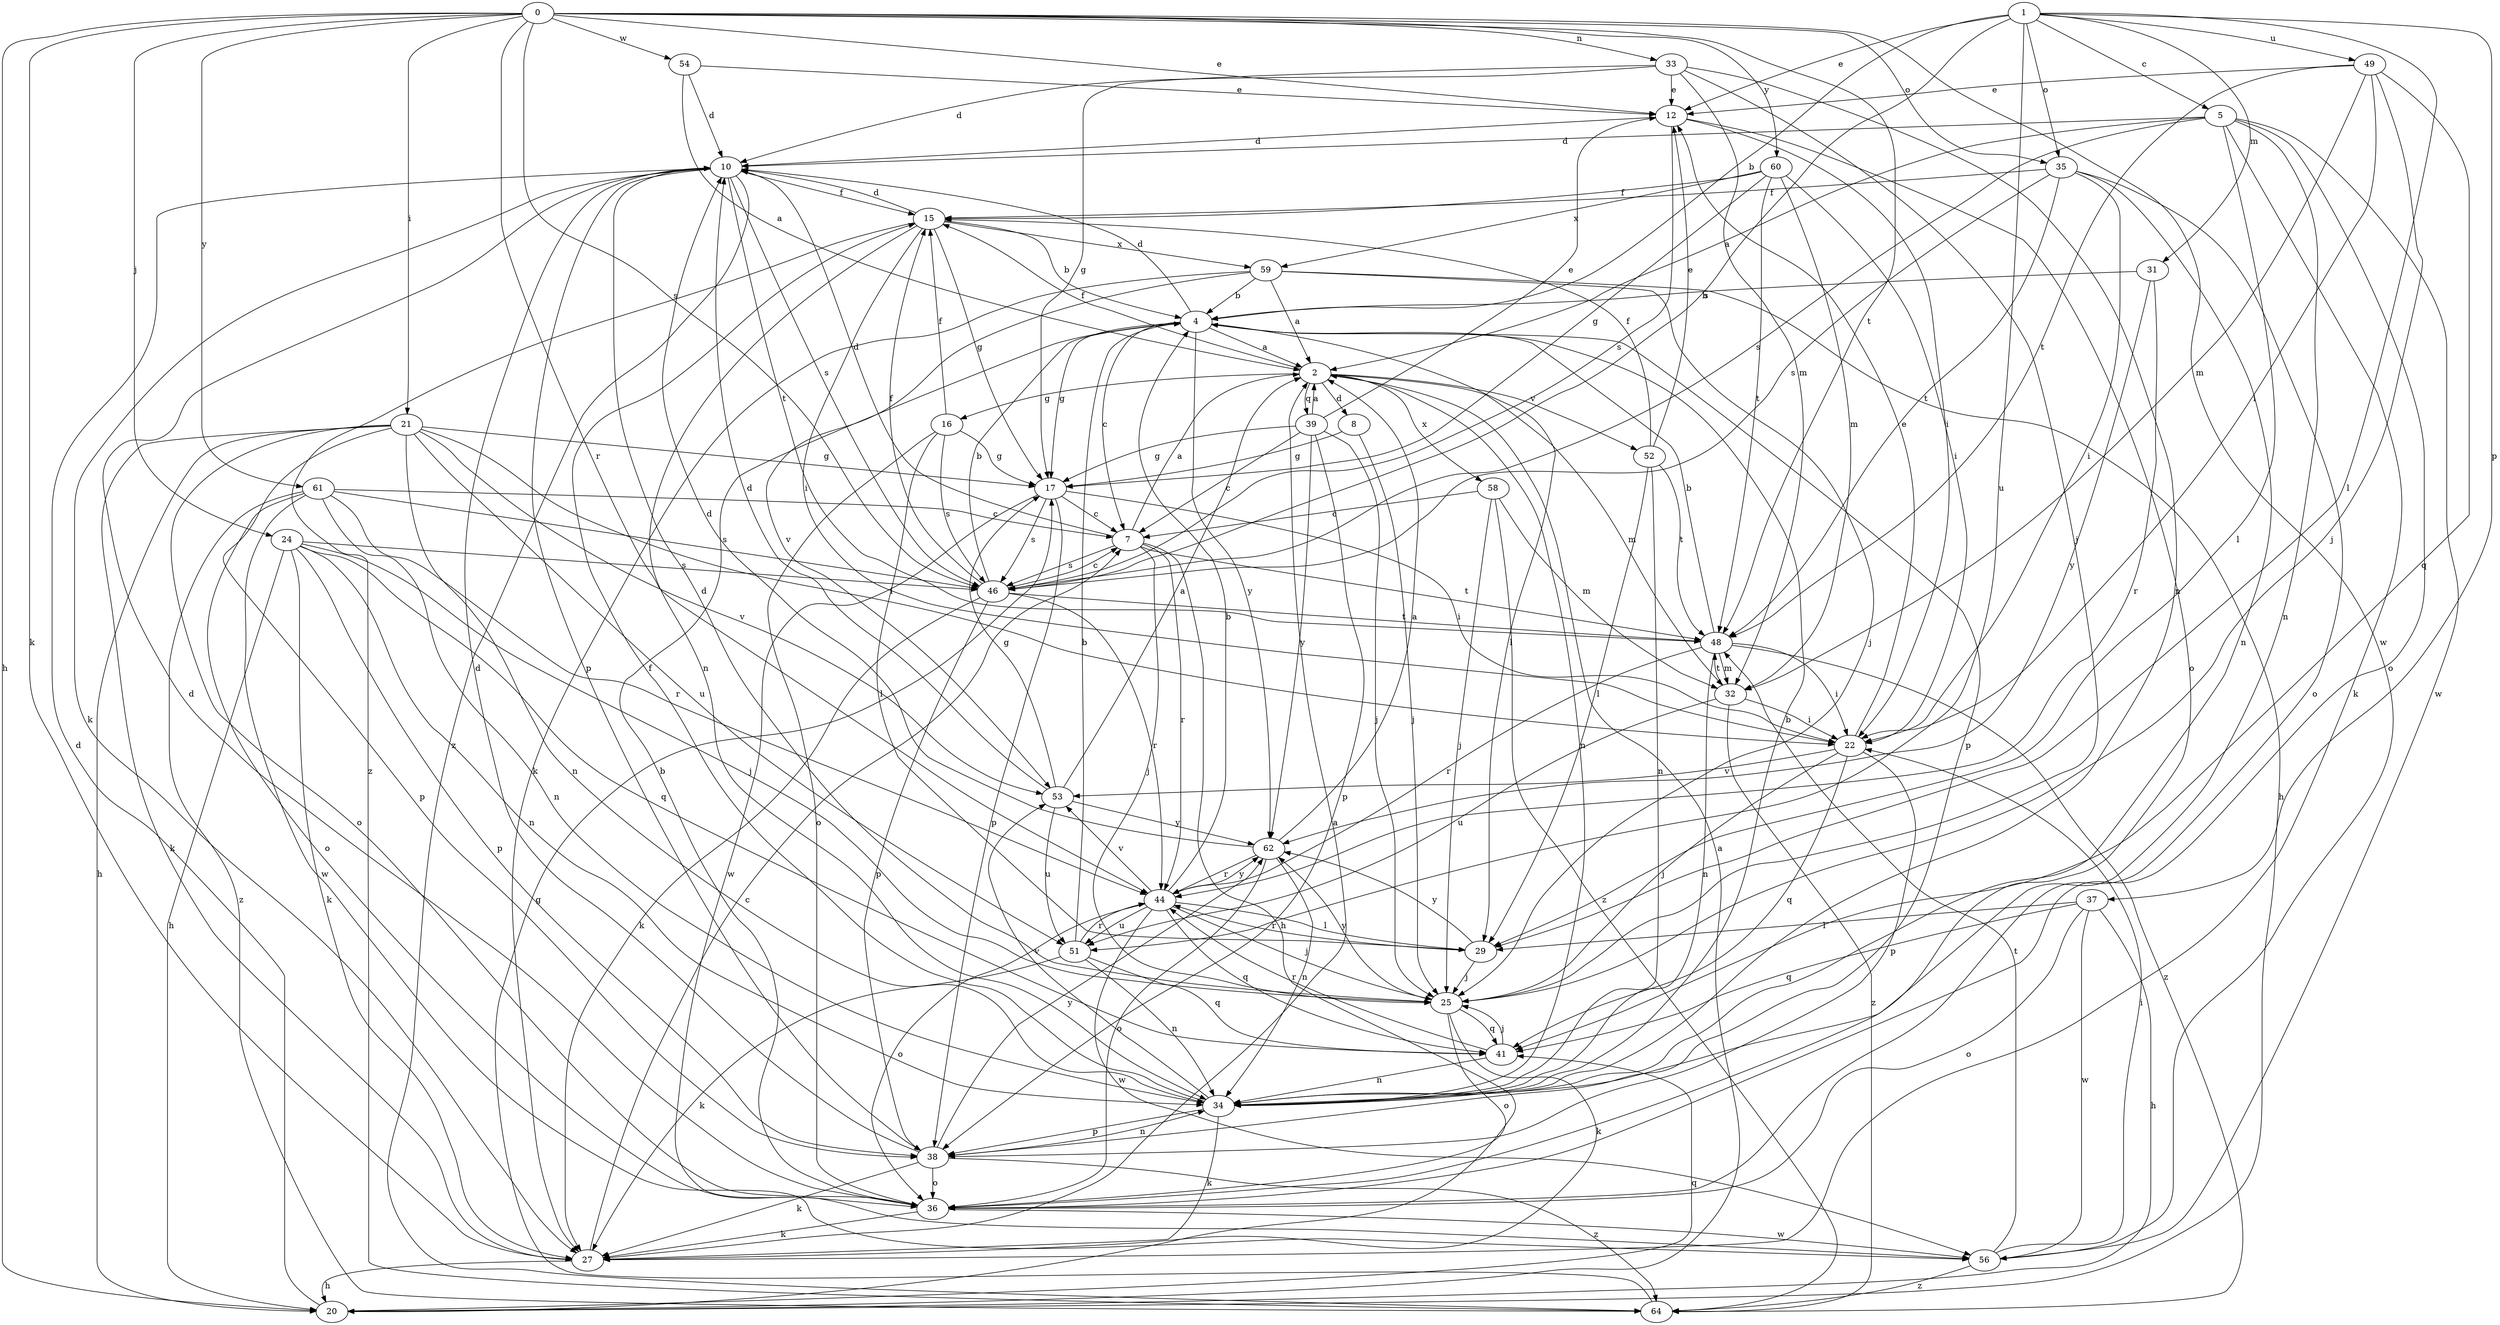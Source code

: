 strict digraph  {
0;
1;
2;
4;
5;
7;
8;
10;
12;
15;
16;
17;
20;
21;
22;
24;
25;
27;
29;
31;
32;
33;
34;
35;
36;
37;
38;
39;
41;
44;
46;
48;
49;
51;
52;
53;
54;
56;
58;
59;
60;
61;
62;
64;
0 -> 12  [label=e];
0 -> 20  [label=h];
0 -> 21  [label=i];
0 -> 24  [label=j];
0 -> 27  [label=k];
0 -> 33  [label=n];
0 -> 35  [label=o];
0 -> 44  [label=r];
0 -> 46  [label=s];
0 -> 48  [label=t];
0 -> 54  [label=w];
0 -> 56  [label=w];
0 -> 60  [label=y];
0 -> 61  [label=y];
1 -> 4  [label=b];
1 -> 5  [label=c];
1 -> 12  [label=e];
1 -> 29  [label=l];
1 -> 31  [label=m];
1 -> 35  [label=o];
1 -> 37  [label=p];
1 -> 46  [label=s];
1 -> 49  [label=u];
1 -> 51  [label=u];
2 -> 8  [label=d];
2 -> 15  [label=f];
2 -> 16  [label=g];
2 -> 32  [label=m];
2 -> 34  [label=n];
2 -> 39  [label=q];
2 -> 52  [label=v];
2 -> 58  [label=x];
4 -> 2  [label=a];
4 -> 7  [label=c];
4 -> 10  [label=d];
4 -> 17  [label=g];
4 -> 29  [label=l];
4 -> 38  [label=p];
4 -> 62  [label=y];
5 -> 2  [label=a];
5 -> 10  [label=d];
5 -> 27  [label=k];
5 -> 29  [label=l];
5 -> 34  [label=n];
5 -> 36  [label=o];
5 -> 46  [label=s];
5 -> 56  [label=w];
7 -> 2  [label=a];
7 -> 10  [label=d];
7 -> 20  [label=h];
7 -> 25  [label=j];
7 -> 44  [label=r];
7 -> 46  [label=s];
7 -> 48  [label=t];
8 -> 17  [label=g];
8 -> 25  [label=j];
10 -> 15  [label=f];
10 -> 27  [label=k];
10 -> 38  [label=p];
10 -> 46  [label=s];
10 -> 48  [label=t];
10 -> 64  [label=z];
12 -> 10  [label=d];
12 -> 22  [label=i];
12 -> 36  [label=o];
12 -> 46  [label=s];
15 -> 4  [label=b];
15 -> 10  [label=d];
15 -> 17  [label=g];
15 -> 22  [label=i];
15 -> 34  [label=n];
15 -> 59  [label=x];
15 -> 64  [label=z];
16 -> 15  [label=f];
16 -> 17  [label=g];
16 -> 29  [label=l];
16 -> 36  [label=o];
16 -> 46  [label=s];
17 -> 7  [label=c];
17 -> 22  [label=i];
17 -> 38  [label=p];
17 -> 46  [label=s];
17 -> 56  [label=w];
20 -> 2  [label=a];
20 -> 10  [label=d];
20 -> 41  [label=q];
21 -> 17  [label=g];
21 -> 20  [label=h];
21 -> 22  [label=i];
21 -> 27  [label=k];
21 -> 34  [label=n];
21 -> 36  [label=o];
21 -> 38  [label=p];
21 -> 51  [label=u];
21 -> 53  [label=v];
22 -> 12  [label=e];
22 -> 25  [label=j];
22 -> 38  [label=p];
22 -> 41  [label=q];
22 -> 53  [label=v];
24 -> 20  [label=h];
24 -> 25  [label=j];
24 -> 27  [label=k];
24 -> 34  [label=n];
24 -> 38  [label=p];
24 -> 41  [label=q];
24 -> 46  [label=s];
25 -> 10  [label=d];
25 -> 27  [label=k];
25 -> 36  [label=o];
25 -> 41  [label=q];
25 -> 62  [label=y];
27 -> 2  [label=a];
27 -> 7  [label=c];
27 -> 20  [label=h];
29 -> 25  [label=j];
29 -> 44  [label=r];
29 -> 62  [label=y];
31 -> 4  [label=b];
31 -> 44  [label=r];
31 -> 62  [label=y];
32 -> 22  [label=i];
32 -> 48  [label=t];
32 -> 51  [label=u];
32 -> 64  [label=z];
33 -> 10  [label=d];
33 -> 12  [label=e];
33 -> 17  [label=g];
33 -> 25  [label=j];
33 -> 32  [label=m];
33 -> 34  [label=n];
34 -> 4  [label=b];
34 -> 15  [label=f];
34 -> 27  [label=k];
34 -> 38  [label=p];
34 -> 53  [label=v];
35 -> 15  [label=f];
35 -> 22  [label=i];
35 -> 34  [label=n];
35 -> 36  [label=o];
35 -> 46  [label=s];
35 -> 48  [label=t];
36 -> 4  [label=b];
36 -> 10  [label=d];
36 -> 27  [label=k];
36 -> 56  [label=w];
37 -> 20  [label=h];
37 -> 29  [label=l];
37 -> 36  [label=o];
37 -> 41  [label=q];
37 -> 56  [label=w];
38 -> 10  [label=d];
38 -> 27  [label=k];
38 -> 34  [label=n];
38 -> 36  [label=o];
38 -> 62  [label=y];
38 -> 64  [label=z];
39 -> 2  [label=a];
39 -> 7  [label=c];
39 -> 12  [label=e];
39 -> 17  [label=g];
39 -> 25  [label=j];
39 -> 38  [label=p];
39 -> 62  [label=y];
41 -> 25  [label=j];
41 -> 34  [label=n];
41 -> 44  [label=r];
44 -> 4  [label=b];
44 -> 25  [label=j];
44 -> 29  [label=l];
44 -> 36  [label=o];
44 -> 41  [label=q];
44 -> 51  [label=u];
44 -> 53  [label=v];
44 -> 56  [label=w];
44 -> 62  [label=y];
46 -> 4  [label=b];
46 -> 7  [label=c];
46 -> 15  [label=f];
46 -> 27  [label=k];
46 -> 38  [label=p];
46 -> 44  [label=r];
46 -> 48  [label=t];
48 -> 4  [label=b];
48 -> 22  [label=i];
48 -> 32  [label=m];
48 -> 34  [label=n];
48 -> 44  [label=r];
48 -> 64  [label=z];
49 -> 12  [label=e];
49 -> 22  [label=i];
49 -> 25  [label=j];
49 -> 32  [label=m];
49 -> 41  [label=q];
49 -> 48  [label=t];
51 -> 4  [label=b];
51 -> 27  [label=k];
51 -> 34  [label=n];
51 -> 41  [label=q];
51 -> 44  [label=r];
52 -> 12  [label=e];
52 -> 15  [label=f];
52 -> 29  [label=l];
52 -> 34  [label=n];
52 -> 48  [label=t];
53 -> 2  [label=a];
53 -> 10  [label=d];
53 -> 17  [label=g];
53 -> 51  [label=u];
53 -> 62  [label=y];
54 -> 2  [label=a];
54 -> 10  [label=d];
54 -> 12  [label=e];
56 -> 22  [label=i];
56 -> 48  [label=t];
56 -> 64  [label=z];
58 -> 7  [label=c];
58 -> 25  [label=j];
58 -> 32  [label=m];
58 -> 64  [label=z];
59 -> 2  [label=a];
59 -> 4  [label=b];
59 -> 20  [label=h];
59 -> 25  [label=j];
59 -> 27  [label=k];
59 -> 53  [label=v];
60 -> 15  [label=f];
60 -> 17  [label=g];
60 -> 22  [label=i];
60 -> 32  [label=m];
60 -> 48  [label=t];
60 -> 59  [label=x];
61 -> 7  [label=c];
61 -> 34  [label=n];
61 -> 36  [label=o];
61 -> 44  [label=r];
61 -> 46  [label=s];
61 -> 56  [label=w];
61 -> 64  [label=z];
62 -> 2  [label=a];
62 -> 10  [label=d];
62 -> 34  [label=n];
62 -> 36  [label=o];
62 -> 44  [label=r];
64 -> 17  [label=g];
}
